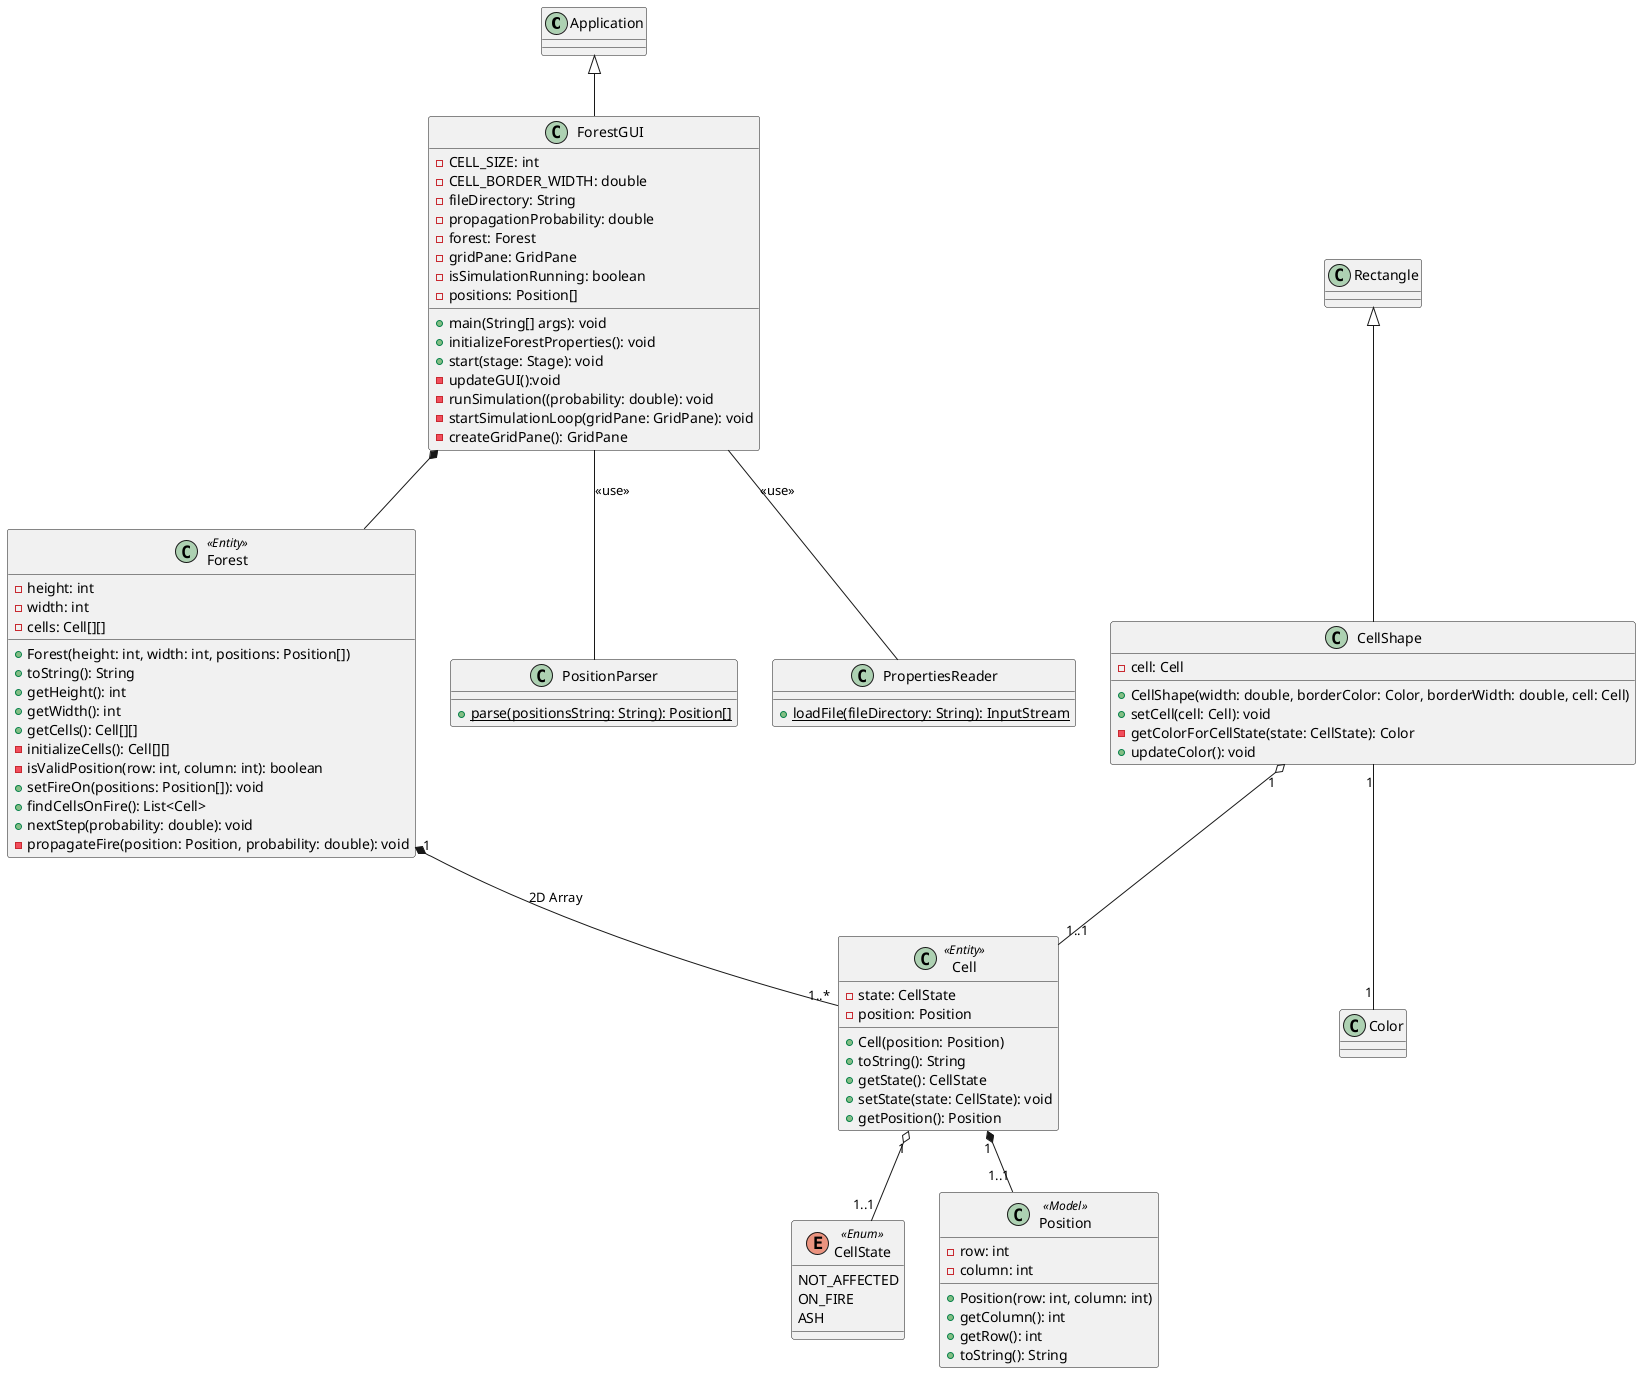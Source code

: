 @startuml
'https://plantuml.com/class-diagram

class Application{}
class Rectangle{}

class Cell <<Entity>>{
- state: CellState
- position: Position

+ Cell(position: Position)
+ toString(): String
+ getState(): CellState
+ setState(state: CellState): void
+ getPosition(): Position
    }

class Forest <<Entity>>{
- height: int
- width: int
- cells: Cell[][]

+ Forest(height: int, width: int, positions: Position[])
+ toString(): String
+ getHeight(): int
+ getWidth(): int
+ getCells(): Cell[][]
- initializeCells(): Cell[][]
- isValidPosition(row: int, column: int): boolean
+ setFireOn(positions: Position[]): void
+ findCellsOnFire(): List<Cell>
+ nextStep(probability: double): void
- propagateFire(position: Position, probability: double): void
}

enum CellState <<Enum>>{
        NOT_AFFECTED
        ON_FIRE
        ASH
    }
class Position <<Model>>{
- row: int
- column: int

+ Position(row: int, column: int)
+ getColumn(): int
+ getRow(): int
+ toString(): String
    }

class CellShape{
 - cell: Cell

 + CellShape(width: double, borderColor: Color, borderWidth: double, cell: Cell)
 + setCell(cell: Cell): void
 - getColorForCellState(state: CellState): Color
 + updateColor(): void
 }

class PositionParser{
+ {static} parse(positionsString: String): Position[]
}
class PropertiesReader{
+{static} loadFile(fileDirectory: String): InputStream
}
 class ForestGUI{
- CELL_SIZE: int
- CELL_BORDER_WIDTH: double
- fileDirectory: String
- propagationProbability: double
- forest: Forest
- gridPane: GridPane
- isSimulationRunning: boolean
- positions: Position[]

+ main(String[] args): void
+ initializeForestProperties(): void
+ start(stage: Stage): void
- updateGUI():void
- runSimulation((probability: double): void
- startSimulationLoop(gridPane: GridPane): void
- createGridPane(): GridPane
 }


Forest "1" *-- "1..*"   Cell : 2D Array
Cell "1" o-- "1..1" CellState
Cell "1" *-- "1..1" Position
Rectangle <|-- CellShape
CellShape "1"-- "1" Color
CellShape "1" o-- "1..1" Cell
Application <|-- ForestGUI
ForestGUI -- PositionParser : <<use>>
ForestGUI -- PropertiesReader : <<use>>
ForestGUI  *--  Forest
@enduml